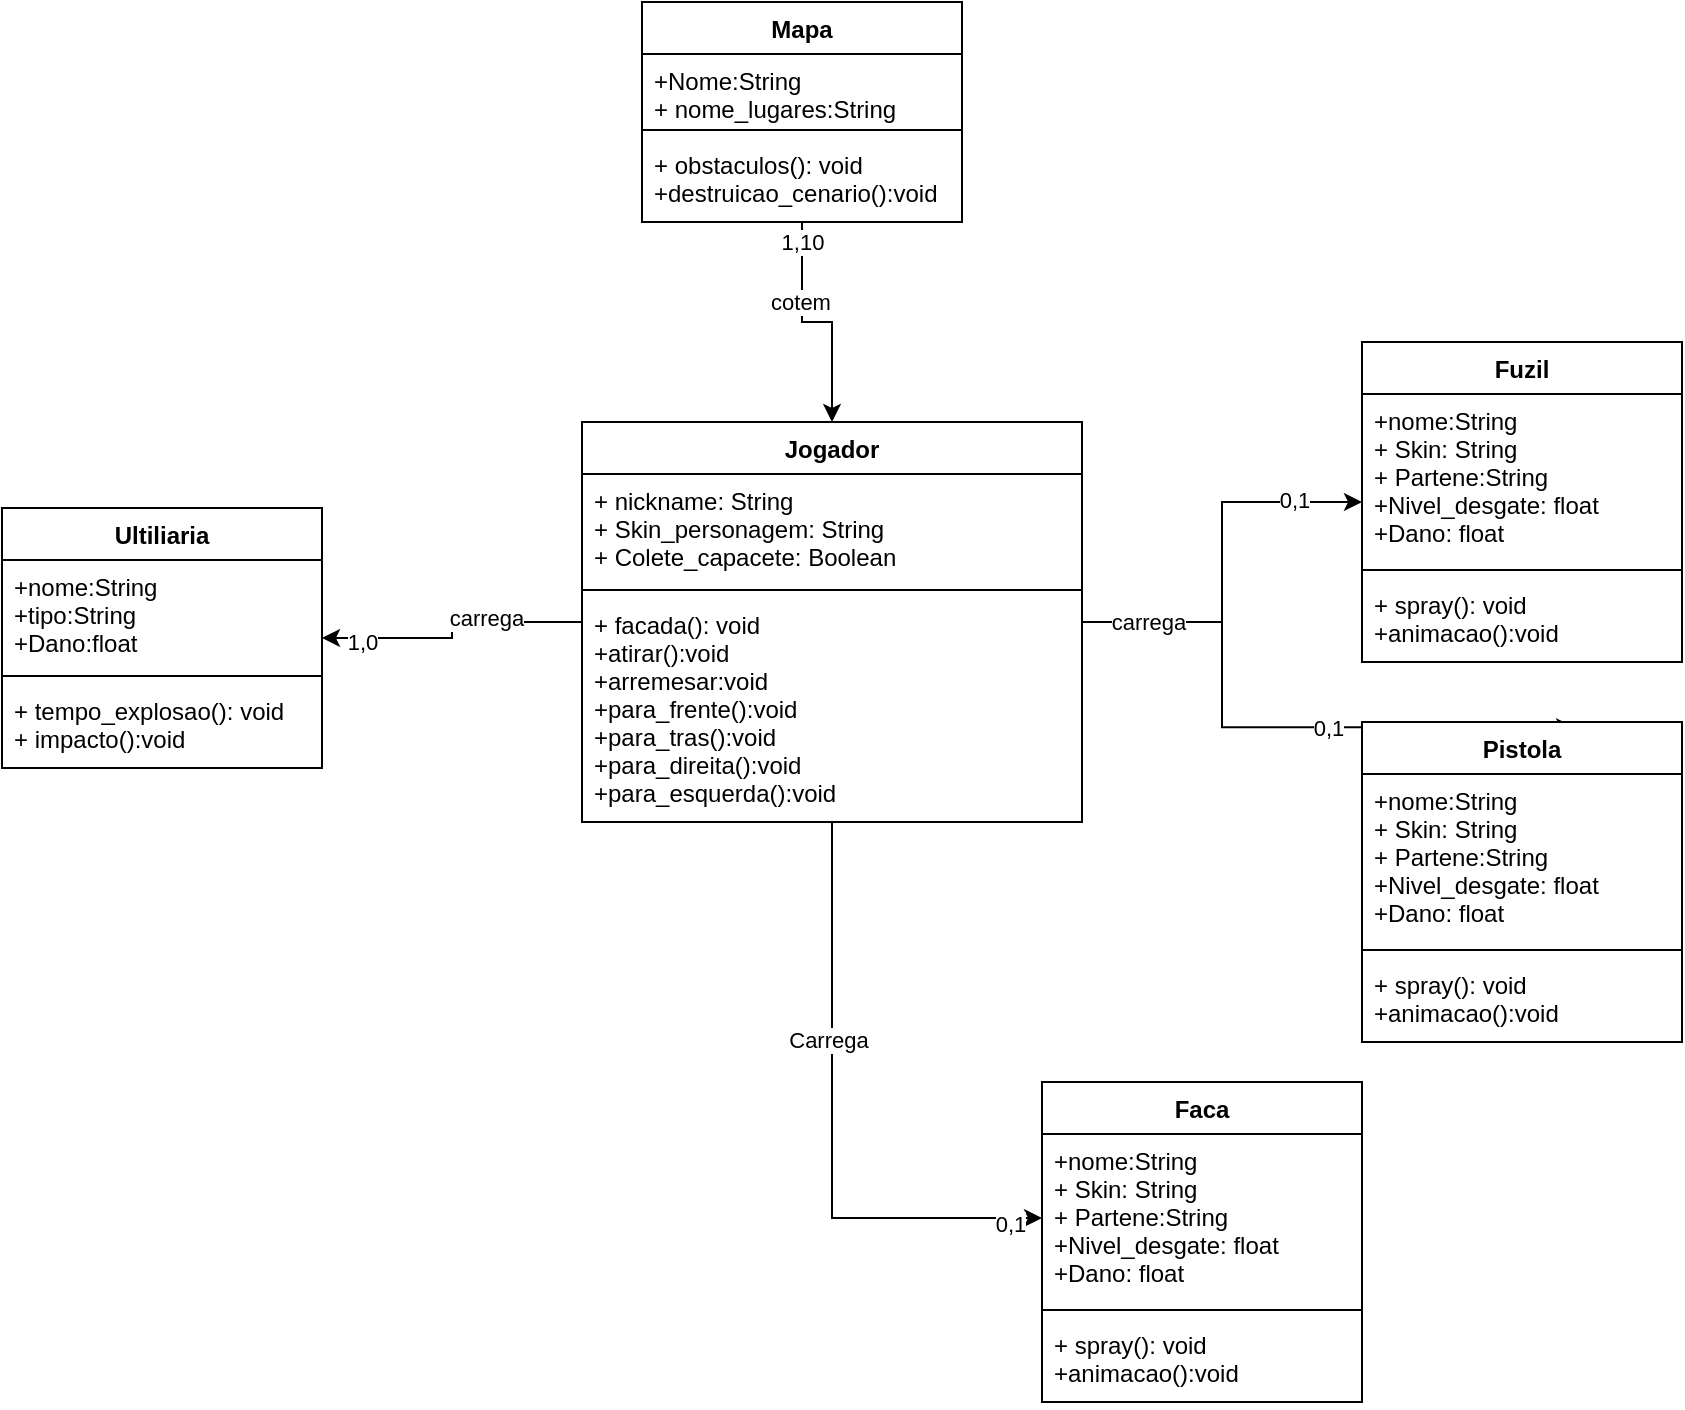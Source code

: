 <mxfile version="14.6.13" type="github">
  <diagram name="Page-1" id="929967ad-93f9-6ef4-fab6-5d389245f69c">
    <mxGraphModel dx="1237" dy="580" grid="1" gridSize="10" guides="1" tooltips="1" connect="1" arrows="1" fold="1" page="1" pageScale="1.5" pageWidth="1169" pageHeight="826" background="none" math="0" shadow="0">
      <root>
        <mxCell id="0" style=";html=1;" />
        <mxCell id="1" style=";html=1;" parent="0" />
        <mxCell id="msxF5Zu8iGyvd2vgmSOW-40" style="edgeStyle=orthogonalEdgeStyle;rounded=0;orthogonalLoop=1;jettySize=auto;html=1;" edge="1" parent="1" source="msxF5Zu8iGyvd2vgmSOW-1" target="msxF5Zu8iGyvd2vgmSOW-23">
          <mxGeometry relative="1" as="geometry" />
        </mxCell>
        <mxCell id="msxF5Zu8iGyvd2vgmSOW-50" value="Carrega" style="edgeLabel;html=1;align=center;verticalAlign=middle;resizable=0;points=[];" vertex="1" connectable="0" parent="msxF5Zu8iGyvd2vgmSOW-40">
          <mxGeometry x="-0.283" y="-2" relative="1" as="geometry">
            <mxPoint as="offset" />
          </mxGeometry>
        </mxCell>
        <mxCell id="msxF5Zu8iGyvd2vgmSOW-51" value="0,1" style="edgeLabel;html=1;align=center;verticalAlign=middle;resizable=0;points=[];" vertex="1" connectable="0" parent="msxF5Zu8iGyvd2vgmSOW-40">
          <mxGeometry x="0.892" y="-3" relative="1" as="geometry">
            <mxPoint as="offset" />
          </mxGeometry>
        </mxCell>
        <mxCell id="msxF5Zu8iGyvd2vgmSOW-41" style="edgeStyle=orthogonalEdgeStyle;rounded=0;orthogonalLoop=1;jettySize=auto;html=1;entryX=0.663;entryY=0.016;entryDx=0;entryDy=0;entryPerimeter=0;" edge="1" parent="1" source="msxF5Zu8iGyvd2vgmSOW-1" target="msxF5Zu8iGyvd2vgmSOW-9">
          <mxGeometry relative="1" as="geometry" />
        </mxCell>
        <mxCell id="msxF5Zu8iGyvd2vgmSOW-52" value="0,1" style="edgeLabel;html=1;align=center;verticalAlign=middle;resizable=0;points=[];" vertex="1" connectable="0" parent="msxF5Zu8iGyvd2vgmSOW-41">
          <mxGeometry x="0.172" relative="1" as="geometry">
            <mxPoint as="offset" />
          </mxGeometry>
        </mxCell>
        <mxCell id="msxF5Zu8iGyvd2vgmSOW-42" style="edgeStyle=orthogonalEdgeStyle;rounded=0;orthogonalLoop=1;jettySize=auto;html=1;" edge="1" parent="1" source="msxF5Zu8iGyvd2vgmSOW-1" target="msxF5Zu8iGyvd2vgmSOW-30">
          <mxGeometry relative="1" as="geometry" />
        </mxCell>
        <mxCell id="msxF5Zu8iGyvd2vgmSOW-46" value="carrega" style="edgeLabel;html=1;align=center;verticalAlign=middle;resizable=0;points=[];" vertex="1" connectable="0" parent="msxF5Zu8iGyvd2vgmSOW-42">
          <mxGeometry x="-0.301" y="-2" relative="1" as="geometry">
            <mxPoint as="offset" />
          </mxGeometry>
        </mxCell>
        <mxCell id="msxF5Zu8iGyvd2vgmSOW-49" value="1,0" style="edgeLabel;html=1;align=center;verticalAlign=middle;resizable=0;points=[];" vertex="1" connectable="0" parent="msxF5Zu8iGyvd2vgmSOW-42">
          <mxGeometry x="0.684" y="-3" relative="1" as="geometry">
            <mxPoint x="-2" y="5" as="offset" />
          </mxGeometry>
        </mxCell>
        <mxCell id="msxF5Zu8iGyvd2vgmSOW-43" style="edgeStyle=orthogonalEdgeStyle;rounded=0;orthogonalLoop=1;jettySize=auto;html=1;" edge="1" parent="1" source="msxF5Zu8iGyvd2vgmSOW-1" target="msxF5Zu8iGyvd2vgmSOW-5">
          <mxGeometry relative="1" as="geometry" />
        </mxCell>
        <mxCell id="msxF5Zu8iGyvd2vgmSOW-54" value="carrega" style="edgeLabel;html=1;align=center;verticalAlign=middle;resizable=0;points=[];" vertex="1" connectable="0" parent="msxF5Zu8iGyvd2vgmSOW-43">
          <mxGeometry x="-0.54" y="-1" relative="1" as="geometry">
            <mxPoint x="-13" y="-1" as="offset" />
          </mxGeometry>
        </mxCell>
        <mxCell id="msxF5Zu8iGyvd2vgmSOW-55" value="0,1" style="edgeLabel;html=1;align=center;verticalAlign=middle;resizable=0;points=[];" vertex="1" connectable="0" parent="msxF5Zu8iGyvd2vgmSOW-43">
          <mxGeometry x="0.431" y="1" relative="1" as="geometry">
            <mxPoint x="23" as="offset" />
          </mxGeometry>
        </mxCell>
        <mxCell id="msxF5Zu8iGyvd2vgmSOW-1" value="Jogador" style="swimlane;fontStyle=1;align=center;verticalAlign=top;childLayout=stackLayout;horizontal=1;startSize=26;horizontalStack=0;resizeParent=1;resizeParentMax=0;resizeLast=0;collapsible=1;marginBottom=0;" vertex="1" parent="1">
          <mxGeometry x="650" y="250" width="250" height="200" as="geometry" />
        </mxCell>
        <mxCell id="msxF5Zu8iGyvd2vgmSOW-2" value="+ nickname: String&#xa;+ Skin_personagem: String&#xa;+ Colete_capacete: Boolean" style="text;strokeColor=none;fillColor=none;align=left;verticalAlign=top;spacingLeft=4;spacingRight=4;overflow=hidden;rotatable=0;points=[[0,0.5],[1,0.5]];portConstraint=eastwest;" vertex="1" parent="msxF5Zu8iGyvd2vgmSOW-1">
          <mxGeometry y="26" width="250" height="54" as="geometry" />
        </mxCell>
        <mxCell id="msxF5Zu8iGyvd2vgmSOW-3" value="" style="line;strokeWidth=1;fillColor=none;align=left;verticalAlign=middle;spacingTop=-1;spacingLeft=3;spacingRight=3;rotatable=0;labelPosition=right;points=[];portConstraint=eastwest;" vertex="1" parent="msxF5Zu8iGyvd2vgmSOW-1">
          <mxGeometry y="80" width="250" height="8" as="geometry" />
        </mxCell>
        <mxCell id="msxF5Zu8iGyvd2vgmSOW-4" value="+ facada(): void&#xa;+atirar():void&#xa;+arremesar:void&#xa;+para_frente():void&#xa;+para_tras():void&#xa;+para_direita():void&#xa;+para_esquerda():void" style="text;strokeColor=none;fillColor=none;align=left;verticalAlign=top;spacingLeft=4;spacingRight=4;overflow=hidden;rotatable=0;points=[[0,0.5],[1,0.5]];portConstraint=eastwest;" vertex="1" parent="msxF5Zu8iGyvd2vgmSOW-1">
          <mxGeometry y="88" width="250" height="112" as="geometry" />
        </mxCell>
        <mxCell id="msxF5Zu8iGyvd2vgmSOW-5" value="Fuzil" style="swimlane;fontStyle=1;align=center;verticalAlign=top;childLayout=stackLayout;horizontal=1;startSize=26;horizontalStack=0;resizeParent=1;resizeParentMax=0;resizeLast=0;collapsible=1;marginBottom=0;" vertex="1" parent="1">
          <mxGeometry x="1040" y="210" width="160" height="160" as="geometry">
            <mxRectangle x="620" y="340" width="100" height="26" as="alternateBounds" />
          </mxGeometry>
        </mxCell>
        <mxCell id="msxF5Zu8iGyvd2vgmSOW-60" value="+nome:String&#xa;+ Skin: String&#xa;+ Partene:String&#xa;+Nivel_desgate: float&#xa;+Dano: float" style="text;strokeColor=none;fillColor=none;align=left;verticalAlign=top;spacingLeft=4;spacingRight=4;overflow=hidden;rotatable=0;points=[[0,0.5],[1,0.5]];portConstraint=eastwest;" vertex="1" parent="msxF5Zu8iGyvd2vgmSOW-5">
          <mxGeometry y="26" width="160" height="84" as="geometry" />
        </mxCell>
        <mxCell id="msxF5Zu8iGyvd2vgmSOW-7" value="" style="line;strokeWidth=1;fillColor=none;align=left;verticalAlign=middle;spacingTop=-1;spacingLeft=3;spacingRight=3;rotatable=0;labelPosition=right;points=[];portConstraint=eastwest;" vertex="1" parent="msxF5Zu8iGyvd2vgmSOW-5">
          <mxGeometry y="110" width="160" height="8" as="geometry" />
        </mxCell>
        <mxCell id="msxF5Zu8iGyvd2vgmSOW-63" value="+ spray(): void&#xa;+animacao():void" style="text;strokeColor=none;fillColor=none;align=left;verticalAlign=top;spacingLeft=4;spacingRight=4;overflow=hidden;rotatable=0;points=[[0,0.5],[1,0.5]];portConstraint=eastwest;" vertex="1" parent="msxF5Zu8iGyvd2vgmSOW-5">
          <mxGeometry y="118" width="160" height="42" as="geometry" />
        </mxCell>
        <mxCell id="msxF5Zu8iGyvd2vgmSOW-9" value="Pistola" style="swimlane;fontStyle=1;align=center;verticalAlign=top;childLayout=stackLayout;horizontal=1;startSize=26;horizontalStack=0;resizeParent=1;resizeParentMax=0;resizeLast=0;collapsible=1;marginBottom=0;" vertex="1" parent="1">
          <mxGeometry x="1040" y="400" width="160" height="160" as="geometry" />
        </mxCell>
        <mxCell id="msxF5Zu8iGyvd2vgmSOW-61" value="+nome:String&#xa;+ Skin: String&#xa;+ Partene:String&#xa;+Nivel_desgate: float&#xa;+Dano: float" style="text;strokeColor=none;fillColor=none;align=left;verticalAlign=top;spacingLeft=4;spacingRight=4;overflow=hidden;rotatable=0;points=[[0,0.5],[1,0.5]];portConstraint=eastwest;" vertex="1" parent="msxF5Zu8iGyvd2vgmSOW-9">
          <mxGeometry y="26" width="160" height="84" as="geometry" />
        </mxCell>
        <mxCell id="msxF5Zu8iGyvd2vgmSOW-11" value="" style="line;strokeWidth=1;fillColor=none;align=left;verticalAlign=middle;spacingTop=-1;spacingLeft=3;spacingRight=3;rotatable=0;labelPosition=right;points=[];portConstraint=eastwest;" vertex="1" parent="msxF5Zu8iGyvd2vgmSOW-9">
          <mxGeometry y="110" width="160" height="8" as="geometry" />
        </mxCell>
        <mxCell id="msxF5Zu8iGyvd2vgmSOW-62" value="+ spray(): void&#xa;+animacao():void" style="text;strokeColor=none;fillColor=none;align=left;verticalAlign=top;spacingLeft=4;spacingRight=4;overflow=hidden;rotatable=0;points=[[0,0.5],[1,0.5]];portConstraint=eastwest;" vertex="1" parent="msxF5Zu8iGyvd2vgmSOW-9">
          <mxGeometry y="118" width="160" height="42" as="geometry" />
        </mxCell>
        <mxCell id="msxF5Zu8iGyvd2vgmSOW-22" value="Faca" style="swimlane;fontStyle=1;align=center;verticalAlign=top;childLayout=stackLayout;horizontal=1;startSize=26;horizontalStack=0;resizeParent=1;resizeParentMax=0;resizeLast=0;collapsible=1;marginBottom=0;" vertex="1" parent="1">
          <mxGeometry x="880" y="580" width="160" height="160" as="geometry" />
        </mxCell>
        <mxCell id="msxF5Zu8iGyvd2vgmSOW-23" value="+nome:String&#xa;+ Skin: String&#xa;+ Partene:String&#xa;+Nivel_desgate: float&#xa;+Dano: float" style="text;strokeColor=none;fillColor=none;align=left;verticalAlign=top;spacingLeft=4;spacingRight=4;overflow=hidden;rotatable=0;points=[[0,0.5],[1,0.5]];portConstraint=eastwest;" vertex="1" parent="msxF5Zu8iGyvd2vgmSOW-22">
          <mxGeometry y="26" width="160" height="84" as="geometry" />
        </mxCell>
        <mxCell id="msxF5Zu8iGyvd2vgmSOW-24" value="" style="line;strokeWidth=1;fillColor=none;align=left;verticalAlign=middle;spacingTop=-1;spacingLeft=3;spacingRight=3;rotatable=0;labelPosition=right;points=[];portConstraint=eastwest;" vertex="1" parent="msxF5Zu8iGyvd2vgmSOW-22">
          <mxGeometry y="110" width="160" height="8" as="geometry" />
        </mxCell>
        <mxCell id="msxF5Zu8iGyvd2vgmSOW-25" value="+ spray(): void&#xa;+animacao():void" style="text;strokeColor=none;fillColor=none;align=left;verticalAlign=top;spacingLeft=4;spacingRight=4;overflow=hidden;rotatable=0;points=[[0,0.5],[1,0.5]];portConstraint=eastwest;" vertex="1" parent="msxF5Zu8iGyvd2vgmSOW-22">
          <mxGeometry y="118" width="160" height="42" as="geometry" />
        </mxCell>
        <mxCell id="msxF5Zu8iGyvd2vgmSOW-44" style="edgeStyle=orthogonalEdgeStyle;rounded=0;orthogonalLoop=1;jettySize=auto;html=1;" edge="1" parent="1" source="msxF5Zu8iGyvd2vgmSOW-26" target="msxF5Zu8iGyvd2vgmSOW-1">
          <mxGeometry relative="1" as="geometry" />
        </mxCell>
        <mxCell id="msxF5Zu8iGyvd2vgmSOW-56" value="1,10" style="edgeLabel;html=1;align=center;verticalAlign=middle;resizable=0;points=[];" vertex="1" connectable="0" parent="msxF5Zu8iGyvd2vgmSOW-44">
          <mxGeometry x="-0.76" y="1" relative="1" as="geometry">
            <mxPoint x="-1" y="-4" as="offset" />
          </mxGeometry>
        </mxCell>
        <mxCell id="msxF5Zu8iGyvd2vgmSOW-57" value="cotem" style="edgeLabel;html=1;align=center;verticalAlign=middle;resizable=0;points=[];" vertex="1" connectable="0" parent="msxF5Zu8iGyvd2vgmSOW-44">
          <mxGeometry x="-0.308" y="-1" relative="1" as="geometry">
            <mxPoint as="offset" />
          </mxGeometry>
        </mxCell>
        <mxCell id="msxF5Zu8iGyvd2vgmSOW-26" value="Mapa" style="swimlane;fontStyle=1;align=center;verticalAlign=top;childLayout=stackLayout;horizontal=1;startSize=26;horizontalStack=0;resizeParent=1;resizeParentMax=0;resizeLast=0;collapsible=1;marginBottom=0;" vertex="1" parent="1">
          <mxGeometry x="680" y="40" width="160" height="110" as="geometry" />
        </mxCell>
        <mxCell id="msxF5Zu8iGyvd2vgmSOW-27" value="+Nome:String&#xa;+ nome_lugares:String&#xa;&#xa;" style="text;strokeColor=none;fillColor=none;align=left;verticalAlign=top;spacingLeft=4;spacingRight=4;overflow=hidden;rotatable=0;points=[[0,0.5],[1,0.5]];portConstraint=eastwest;" vertex="1" parent="msxF5Zu8iGyvd2vgmSOW-26">
          <mxGeometry y="26" width="160" height="34" as="geometry" />
        </mxCell>
        <mxCell id="msxF5Zu8iGyvd2vgmSOW-28" value="" style="line;strokeWidth=1;fillColor=none;align=left;verticalAlign=middle;spacingTop=-1;spacingLeft=3;spacingRight=3;rotatable=0;labelPosition=right;points=[];portConstraint=eastwest;" vertex="1" parent="msxF5Zu8iGyvd2vgmSOW-26">
          <mxGeometry y="60" width="160" height="8" as="geometry" />
        </mxCell>
        <mxCell id="msxF5Zu8iGyvd2vgmSOW-29" value="+ obstaculos(): void&#xa;+destruicao_cenario():void&#xa;" style="text;strokeColor=none;fillColor=none;align=left;verticalAlign=top;spacingLeft=4;spacingRight=4;overflow=hidden;rotatable=0;points=[[0,0.5],[1,0.5]];portConstraint=eastwest;" vertex="1" parent="msxF5Zu8iGyvd2vgmSOW-26">
          <mxGeometry y="68" width="160" height="42" as="geometry" />
        </mxCell>
        <mxCell id="msxF5Zu8iGyvd2vgmSOW-30" value="Ultiliaria" style="swimlane;fontStyle=1;align=center;verticalAlign=top;childLayout=stackLayout;horizontal=1;startSize=26;horizontalStack=0;resizeParent=1;resizeParentMax=0;resizeLast=0;collapsible=1;marginBottom=0;" vertex="1" parent="1">
          <mxGeometry x="360" y="293" width="160" height="130" as="geometry" />
        </mxCell>
        <mxCell id="msxF5Zu8iGyvd2vgmSOW-31" value="+nome:String&#xa;+tipo:String&#xa;+Dano:float" style="text;strokeColor=none;fillColor=none;align=left;verticalAlign=top;spacingLeft=4;spacingRight=4;overflow=hidden;rotatable=0;points=[[0,0.5],[1,0.5]];portConstraint=eastwest;" vertex="1" parent="msxF5Zu8iGyvd2vgmSOW-30">
          <mxGeometry y="26" width="160" height="54" as="geometry" />
        </mxCell>
        <mxCell id="msxF5Zu8iGyvd2vgmSOW-32" value="" style="line;strokeWidth=1;fillColor=none;align=left;verticalAlign=middle;spacingTop=-1;spacingLeft=3;spacingRight=3;rotatable=0;labelPosition=right;points=[];portConstraint=eastwest;" vertex="1" parent="msxF5Zu8iGyvd2vgmSOW-30">
          <mxGeometry y="80" width="160" height="8" as="geometry" />
        </mxCell>
        <mxCell id="msxF5Zu8iGyvd2vgmSOW-33" value="+ tempo_explosao(): void&#xa;+ impacto():void" style="text;strokeColor=none;fillColor=none;align=left;verticalAlign=top;spacingLeft=4;spacingRight=4;overflow=hidden;rotatable=0;points=[[0,0.5],[1,0.5]];portConstraint=eastwest;" vertex="1" parent="msxF5Zu8iGyvd2vgmSOW-30">
          <mxGeometry y="88" width="160" height="42" as="geometry" />
        </mxCell>
      </root>
    </mxGraphModel>
  </diagram>
</mxfile>
